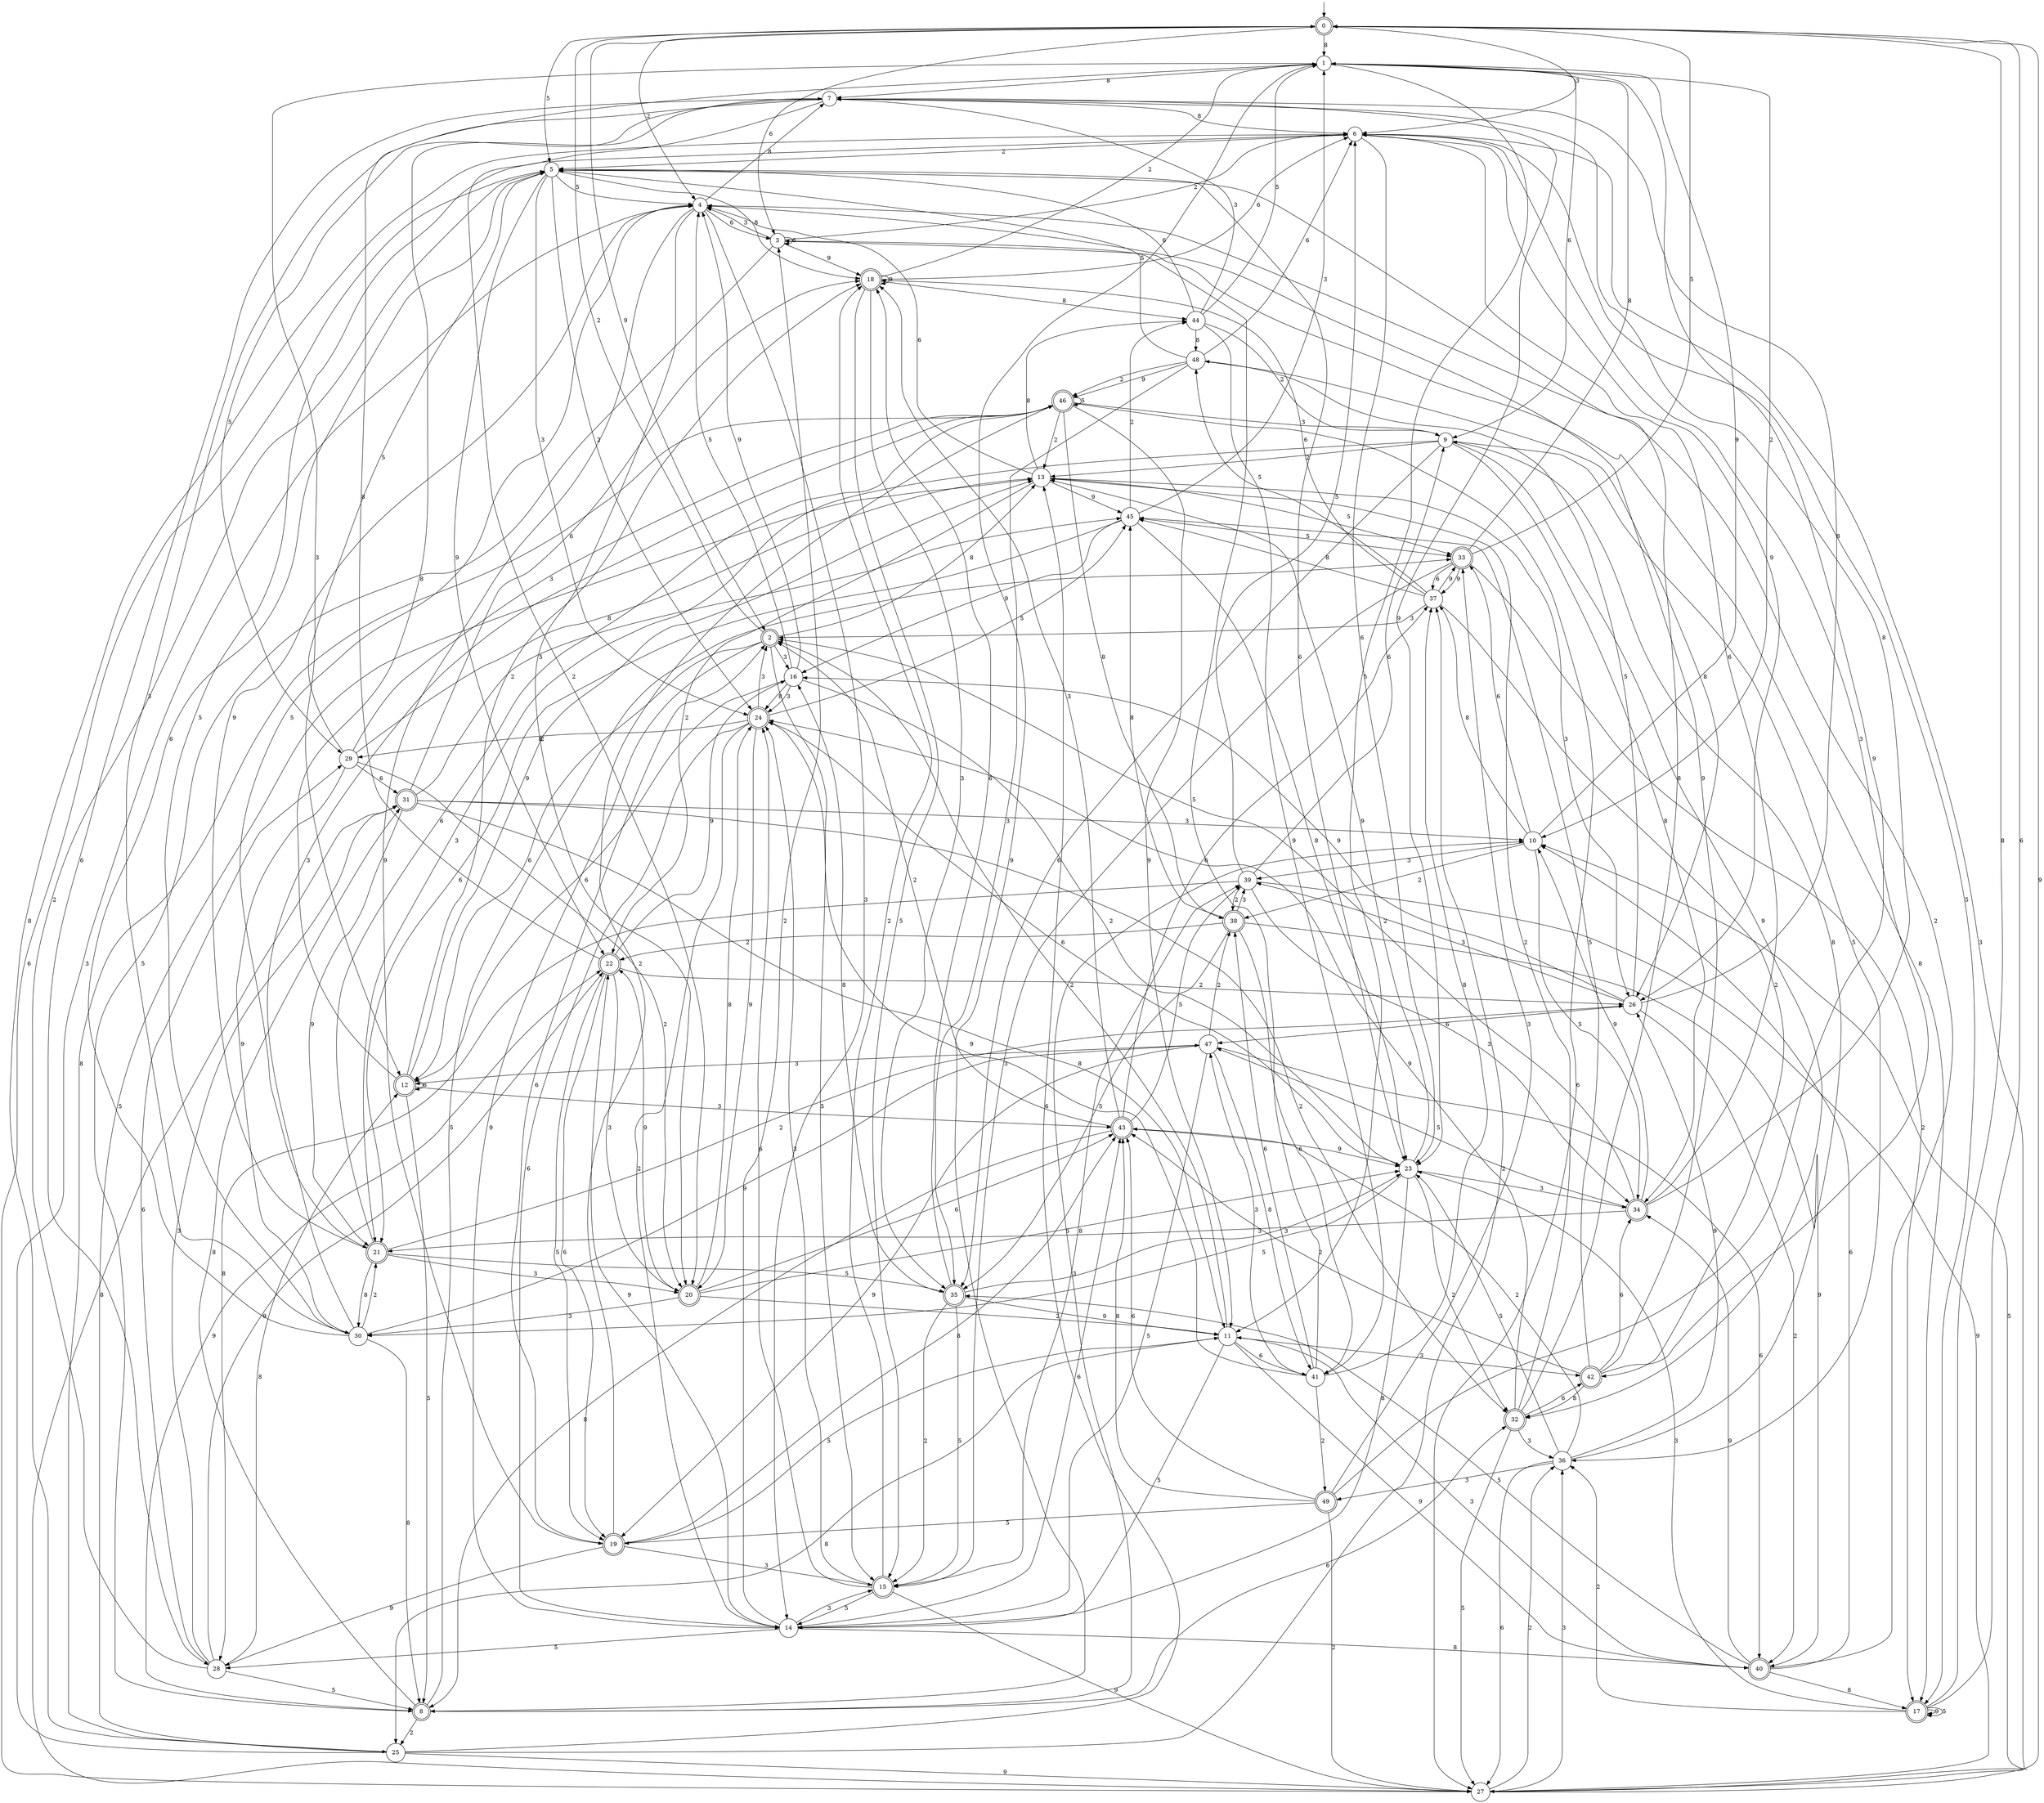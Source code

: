 digraph g {

	s0 [shape="doublecircle" label="0"];
	s1 [shape="circle" label="1"];
	s2 [shape="doublecircle" label="2"];
	s3 [shape="circle" label="3"];
	s4 [shape="circle" label="4"];
	s5 [shape="circle" label="5"];
	s6 [shape="circle" label="6"];
	s7 [shape="circle" label="7"];
	s8 [shape="doublecircle" label="8"];
	s9 [shape="circle" label="9"];
	s10 [shape="circle" label="10"];
	s11 [shape="circle" label="11"];
	s12 [shape="doublecircle" label="12"];
	s13 [shape="circle" label="13"];
	s14 [shape="circle" label="14"];
	s15 [shape="doublecircle" label="15"];
	s16 [shape="circle" label="16"];
	s17 [shape="doublecircle" label="17"];
	s18 [shape="doublecircle" label="18"];
	s19 [shape="doublecircle" label="19"];
	s20 [shape="doublecircle" label="20"];
	s21 [shape="doublecircle" label="21"];
	s22 [shape="doublecircle" label="22"];
	s23 [shape="circle" label="23"];
	s24 [shape="doublecircle" label="24"];
	s25 [shape="circle" label="25"];
	s26 [shape="circle" label="26"];
	s27 [shape="circle" label="27"];
	s28 [shape="circle" label="28"];
	s29 [shape="circle" label="29"];
	s30 [shape="circle" label="30"];
	s31 [shape="doublecircle" label="31"];
	s32 [shape="doublecircle" label="32"];
	s33 [shape="doublecircle" label="33"];
	s34 [shape="doublecircle" label="34"];
	s35 [shape="doublecircle" label="35"];
	s36 [shape="circle" label="36"];
	s37 [shape="circle" label="37"];
	s38 [shape="doublecircle" label="38"];
	s39 [shape="circle" label="39"];
	s40 [shape="doublecircle" label="40"];
	s41 [shape="circle" label="41"];
	s42 [shape="doublecircle" label="42"];
	s43 [shape="doublecircle" label="43"];
	s44 [shape="circle" label="44"];
	s45 [shape="circle" label="45"];
	s46 [shape="doublecircle" label="46"];
	s47 [shape="circle" label="47"];
	s48 [shape="circle" label="48"];
	s49 [shape="doublecircle" label="49"];
	s0 -> s1 [label="8"];
	s0 -> s2 [label="9"];
	s0 -> s3 [label="6"];
	s0 -> s4 [label="2"];
	s0 -> s5 [label="5"];
	s0 -> s6 [label="3"];
	s1 -> s7 [label="8"];
	s1 -> s8 [label="9"];
	s1 -> s9 [label="6"];
	s1 -> s10 [label="2"];
	s1 -> s11 [label="5"];
	s1 -> s12 [label="3"];
	s2 -> s13 [label="8"];
	s2 -> s14 [label="9"];
	s2 -> s12 [label="6"];
	s2 -> s0 [label="2"];
	s2 -> s15 [label="5"];
	s2 -> s16 [label="3"];
	s3 -> s17 [label="8"];
	s3 -> s18 [label="9"];
	s3 -> s3 [label="6"];
	s3 -> s6 [label="2"];
	s3 -> s8 [label="5"];
	s3 -> s4 [label="3"];
	s4 -> s7 [label="8"];
	s4 -> s19 [label="9"];
	s4 -> s3 [label="6"];
	s4 -> s20 [label="2"];
	s4 -> s21 [label="5"];
	s4 -> s14 [label="3"];
	s5 -> s18 [label="8"];
	s5 -> s22 [label="9"];
	s5 -> s23 [label="6"];
	s5 -> s24 [label="2"];
	s5 -> s4 [label="5"];
	s5 -> s24 [label="3"];
	s6 -> s25 [label="8"];
	s6 -> s26 [label="9"];
	s6 -> s23 [label="6"];
	s6 -> s5 [label="2"];
	s6 -> s17 [label="5"];
	s6 -> s27 [label="3"];
	s7 -> s6 [label="8"];
	s7 -> s23 [label="9"];
	s7 -> s28 [label="6"];
	s7 -> s20 [label="2"];
	s7 -> s29 [label="5"];
	s7 -> s30 [label="3"];
	s8 -> s31 [label="8"];
	s8 -> s22 [label="9"];
	s8 -> s32 [label="6"];
	s8 -> s25 [label="2"];
	s8 -> s33 [label="5"];
	s8 -> s10 [label="3"];
	s9 -> s34 [label="8"];
	s9 -> s32 [label="9"];
	s9 -> s35 [label="6"];
	s9 -> s13 [label="2"];
	s9 -> s36 [label="5"];
	s9 -> s21 [label="3"];
	s10 -> s37 [label="8"];
	s10 -> s1 [label="9"];
	s10 -> s33 [label="6"];
	s10 -> s38 [label="2"];
	s10 -> s34 [label="5"];
	s10 -> s39 [label="3"];
	s11 -> s25 [label="8"];
	s11 -> s40 [label="9"];
	s11 -> s41 [label="6"];
	s11 -> s2 [label="2"];
	s11 -> s14 [label="5"];
	s11 -> s42 [label="3"];
	s12 -> s7 [label="8"];
	s12 -> s13 [label="9"];
	s12 -> s12 [label="6"];
	s12 -> s18 [label="2"];
	s12 -> s8 [label="5"];
	s12 -> s43 [label="3"];
	s13 -> s44 [label="8"];
	s13 -> s45 [label="9"];
	s13 -> s4 [label="6"];
	s13 -> s22 [label="2"];
	s13 -> s33 [label="5"];
	s13 -> s26 [label="3"];
	s14 -> s40 [label="8"];
	s14 -> s22 [label="9"];
	s14 -> s43 [label="6"];
	s14 -> s3 [label="2"];
	s14 -> s28 [label="5"];
	s14 -> s15 [label="3"];
	s15 -> s39 [label="8"];
	s15 -> s27 [label="9"];
	s15 -> s24 [label="6"];
	s15 -> s18 [label="2"];
	s15 -> s14 [label="5"];
	s15 -> s24 [label="3"];
	s16 -> s24 [label="8"];
	s16 -> s4 [label="9"];
	s16 -> s12 [label="6"];
	s16 -> s23 [label="2"];
	s16 -> s4 [label="5"];
	s16 -> s24 [label="3"];
	s17 -> s0 [label="8"];
	s17 -> s17 [label="9"];
	s17 -> s0 [label="6"];
	s17 -> s36 [label="2"];
	s17 -> s17 [label="5"];
	s17 -> s23 [label="3"];
	s18 -> s44 [label="8"];
	s18 -> s18 [label="9"];
	s18 -> s6 [label="6"];
	s18 -> s1 [label="2"];
	s18 -> s15 [label="5"];
	s18 -> s35 [label="3"];
	s19 -> s43 [label="8"];
	s19 -> s28 [label="9"];
	s19 -> s2 [label="6"];
	s19 -> s46 [label="2"];
	s19 -> s11 [label="5"];
	s19 -> s15 [label="3"];
	s20 -> s24 [label="8"];
	s20 -> s22 [label="9"];
	s20 -> s43 [label="6"];
	s20 -> s11 [label="2"];
	s20 -> s23 [label="5"];
	s20 -> s30 [label="3"];
	s21 -> s30 [label="8"];
	s21 -> s4 [label="9"];
	s21 -> s46 [label="6"];
	s21 -> s26 [label="2"];
	s21 -> s35 [label="5"];
	s21 -> s20 [label="3"];
	s22 -> s1 [label="8"];
	s22 -> s16 [label="9"];
	s22 -> s19 [label="6"];
	s22 -> s26 [label="2"];
	s22 -> s19 [label="5"];
	s22 -> s20 [label="3"];
	s23 -> s14 [label="8"];
	s23 -> s13 [label="9"];
	s23 -> s24 [label="6"];
	s23 -> s32 [label="2"];
	s23 -> s30 [label="5"];
	s23 -> s34 [label="3"];
	s24 -> s29 [label="8"];
	s24 -> s20 [label="9"];
	s24 -> s14 [label="6"];
	s24 -> s14 [label="2"];
	s24 -> s45 [label="5"];
	s24 -> s2 [label="3"];
	s25 -> s46 [label="8"];
	s25 -> s27 [label="9"];
	s25 -> s13 [label="6"];
	s25 -> s37 [label="2"];
	s25 -> s13 [label="5"];
	s25 -> s4 [label="3"];
	s26 -> s7 [label="8"];
	s26 -> s16 [label="9"];
	s26 -> s47 [label="6"];
	s26 -> s40 [label="2"];
	s26 -> s48 [label="5"];
	s26 -> s39 [label="3"];
	s27 -> s31 [label="8"];
	s27 -> s0 [label="9"];
	s27 -> s5 [label="6"];
	s27 -> s36 [label="2"];
	s27 -> s10 [label="5"];
	s27 -> s36 [label="3"];
	s28 -> s12 [label="8"];
	s28 -> s22 [label="9"];
	s28 -> s29 [label="6"];
	s28 -> s5 [label="2"];
	s28 -> s8 [label="5"];
	s28 -> s31 [label="3"];
	s29 -> s13 [label="8"];
	s29 -> s30 [label="9"];
	s29 -> s31 [label="6"];
	s29 -> s20 [label="2"];
	s29 -> s5 [label="5"];
	s29 -> s46 [label="3"];
	s30 -> s8 [label="8"];
	s30 -> s47 [label="9"];
	s30 -> s5 [label="6"];
	s30 -> s21 [label="2"];
	s30 -> s6 [label="5"];
	s30 -> s46 [label="3"];
	s31 -> s11 [label="8"];
	s31 -> s21 [label="9"];
	s31 -> s18 [label="6"];
	s31 -> s32 [label="2"];
	s31 -> s45 [label="5"];
	s31 -> s10 [label="3"];
	s32 -> s5 [label="8"];
	s32 -> s24 [label="9"];
	s32 -> s42 [label="6"];
	s32 -> s13 [label="2"];
	s32 -> s27 [label="5"];
	s32 -> s36 [label="3"];
	s33 -> s1 [label="8"];
	s33 -> s37 [label="9"];
	s33 -> s37 [label="6"];
	s33 -> s17 [label="2"];
	s33 -> s0 [label="5"];
	s33 -> s15 [label="3"];
	s34 -> s7 [label="8"];
	s34 -> s10 [label="9"];
	s34 -> s6 [label="6"];
	s34 -> s2 [label="2"];
	s34 -> s47 [label="5"];
	s34 -> s21 [label="3"];
	s35 -> s16 [label="8"];
	s35 -> s11 [label="9"];
	s35 -> s18 [label="6"];
	s35 -> s15 [label="2"];
	s35 -> s15 [label="5"];
	s35 -> s23 [label="3"];
	s36 -> s9 [label="8"];
	s36 -> s26 [label="9"];
	s36 -> s27 [label="6"];
	s36 -> s43 [label="2"];
	s36 -> s23 [label="5"];
	s36 -> s49 [label="3"];
	s37 -> s45 [label="8"];
	s37 -> s33 [label="9"];
	s37 -> s18 [label="6"];
	s37 -> s42 [label="2"];
	s37 -> s48 [label="5"];
	s37 -> s2 [label="3"];
	s38 -> s45 [label="8"];
	s38 -> s40 [label="9"];
	s38 -> s41 [label="6"];
	s38 -> s22 [label="2"];
	s38 -> s35 [label="5"];
	s38 -> s39 [label="3"];
	s39 -> s28 [label="8"];
	s39 -> s27 [label="9"];
	s39 -> s9 [label="6"];
	s39 -> s38 [label="2"];
	s39 -> s6 [label="5"];
	s39 -> s34 [label="3"];
	s40 -> s17 [label="8"];
	s40 -> s34 [label="9"];
	s40 -> s10 [label="6"];
	s40 -> s4 [label="2"];
	s40 -> s35 [label="5"];
	s40 -> s11 [label="3"];
	s41 -> s37 [label="8"];
	s41 -> s24 [label="9"];
	s41 -> s38 [label="6"];
	s41 -> s49 [label="2"];
	s41 -> s3 [label="5"];
	s41 -> s47 [label="3"];
	s42 -> s32 [label="8"];
	s42 -> s4 [label="9"];
	s42 -> s34 [label="6"];
	s42 -> s43 [label="2"];
	s42 -> s45 [label="5"];
	s42 -> s6 [label="3"];
	s43 -> s8 [label="8"];
	s43 -> s23 [label="9"];
	s43 -> s37 [label="6"];
	s43 -> s2 [label="2"];
	s43 -> s39 [label="5"];
	s43 -> s18 [label="3"];
	s44 -> s48 [label="8"];
	s44 -> s41 [label="9"];
	s44 -> s5 [label="6"];
	s44 -> s9 [label="2"];
	s44 -> s1 [label="5"];
	s44 -> s7 [label="3"];
	s45 -> s23 [label="8"];
	s45 -> s16 [label="9"];
	s45 -> s21 [label="6"];
	s45 -> s44 [label="2"];
	s45 -> s33 [label="5"];
	s45 -> s1 [label="3"];
	s46 -> s38 [label="8"];
	s46 -> s11 [label="9"];
	s46 -> s27 [label="6"];
	s46 -> s13 [label="2"];
	s46 -> s46 [label="5"];
	s46 -> s9 [label="3"];
	s47 -> s41 [label="8"];
	s47 -> s19 [label="9"];
	s47 -> s40 [label="6"];
	s47 -> s38 [label="2"];
	s47 -> s14 [label="5"];
	s47 -> s12 [label="3"];
	s48 -> s26 [label="8"];
	s48 -> s46 [label="9"];
	s48 -> s6 [label="6"];
	s48 -> s46 [label="2"];
	s48 -> s5 [label="5"];
	s48 -> s35 [label="3"];
	s49 -> s43 [label="8"];
	s49 -> s1 [label="9"];
	s49 -> s43 [label="6"];
	s49 -> s27 [label="2"];
	s49 -> s19 [label="5"];
	s49 -> s33 [label="3"];

__start0 [label="" shape="none" width="0" height="0"];
__start0 -> s0;

}
